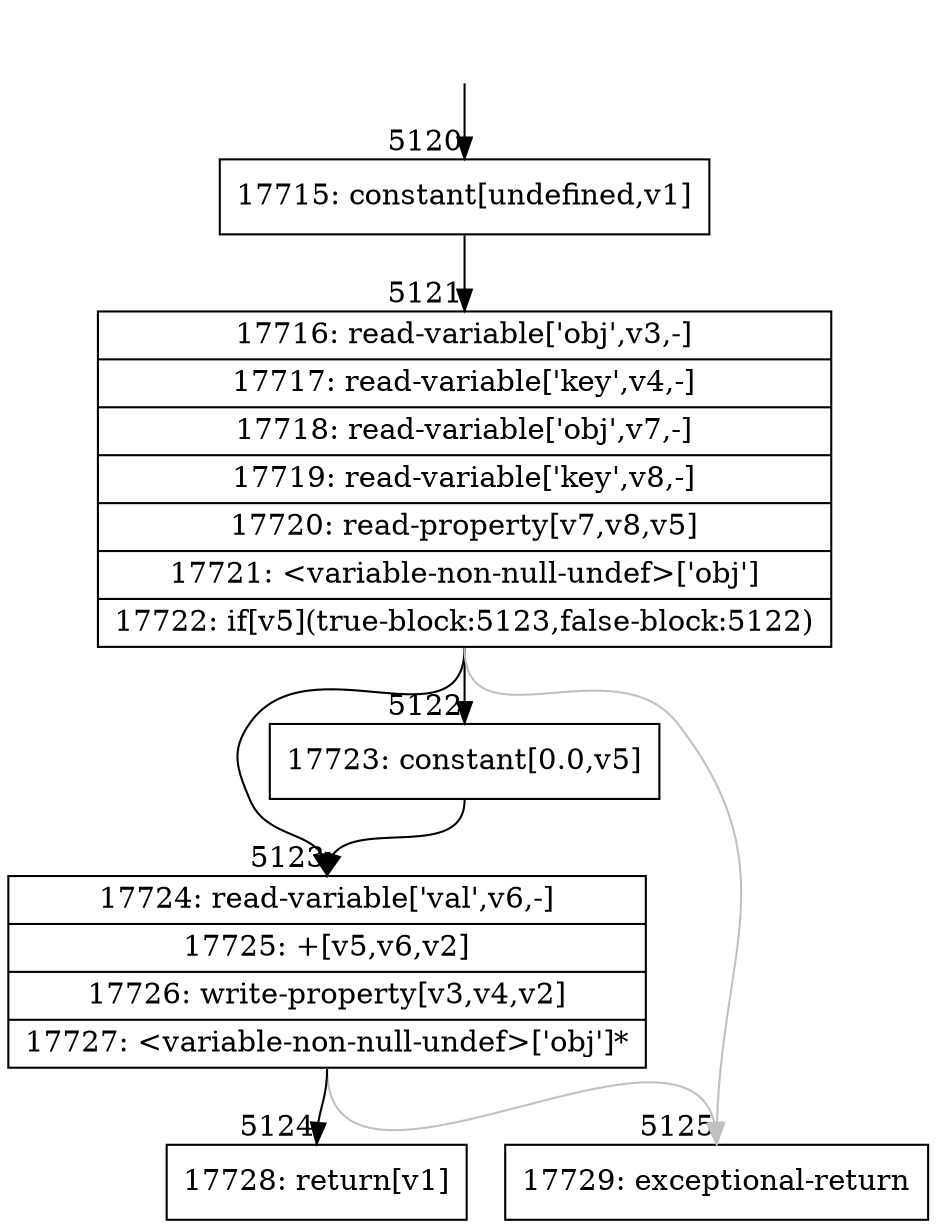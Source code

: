 digraph {
rankdir="TD"
BB_entry344[shape=none,label=""];
BB_entry344 -> BB5120 [tailport=s, headport=n, headlabel="    5120"]
BB5120 [shape=record label="{17715: constant[undefined,v1]}" ] 
BB5120 -> BB5121 [tailport=s, headport=n, headlabel="      5121"]
BB5121 [shape=record label="{17716: read-variable['obj',v3,-]|17717: read-variable['key',v4,-]|17718: read-variable['obj',v7,-]|17719: read-variable['key',v8,-]|17720: read-property[v7,v8,v5]|17721: \<variable-non-null-undef\>['obj']|17722: if[v5](true-block:5123,false-block:5122)}" ] 
BB5121 -> BB5123 [tailport=s, headport=n, headlabel="      5123"]
BB5121 -> BB5122 [tailport=s, headport=n, headlabel="      5122"]
BB5121 -> BB5125 [tailport=s, headport=n, color=gray, headlabel="      5125"]
BB5122 [shape=record label="{17723: constant[0.0,v5]}" ] 
BB5122 -> BB5123 [tailport=s, headport=n]
BB5123 [shape=record label="{17724: read-variable['val',v6,-]|17725: +[v5,v6,v2]|17726: write-property[v3,v4,v2]|17727: \<variable-non-null-undef\>['obj']*}" ] 
BB5123 -> BB5124 [tailport=s, headport=n, headlabel="      5124"]
BB5123 -> BB5125 [tailport=s, headport=n, color=gray]
BB5124 [shape=record label="{17728: return[v1]}" ] 
BB5125 [shape=record label="{17729: exceptional-return}" ] 
//#$~ 9354
}
